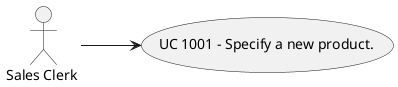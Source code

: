 @startuml
left to right direction

:Sales Clerk : --> (UC 1001)
"UC 1001 - Specify a new product." as (UC 1001)
@enduml